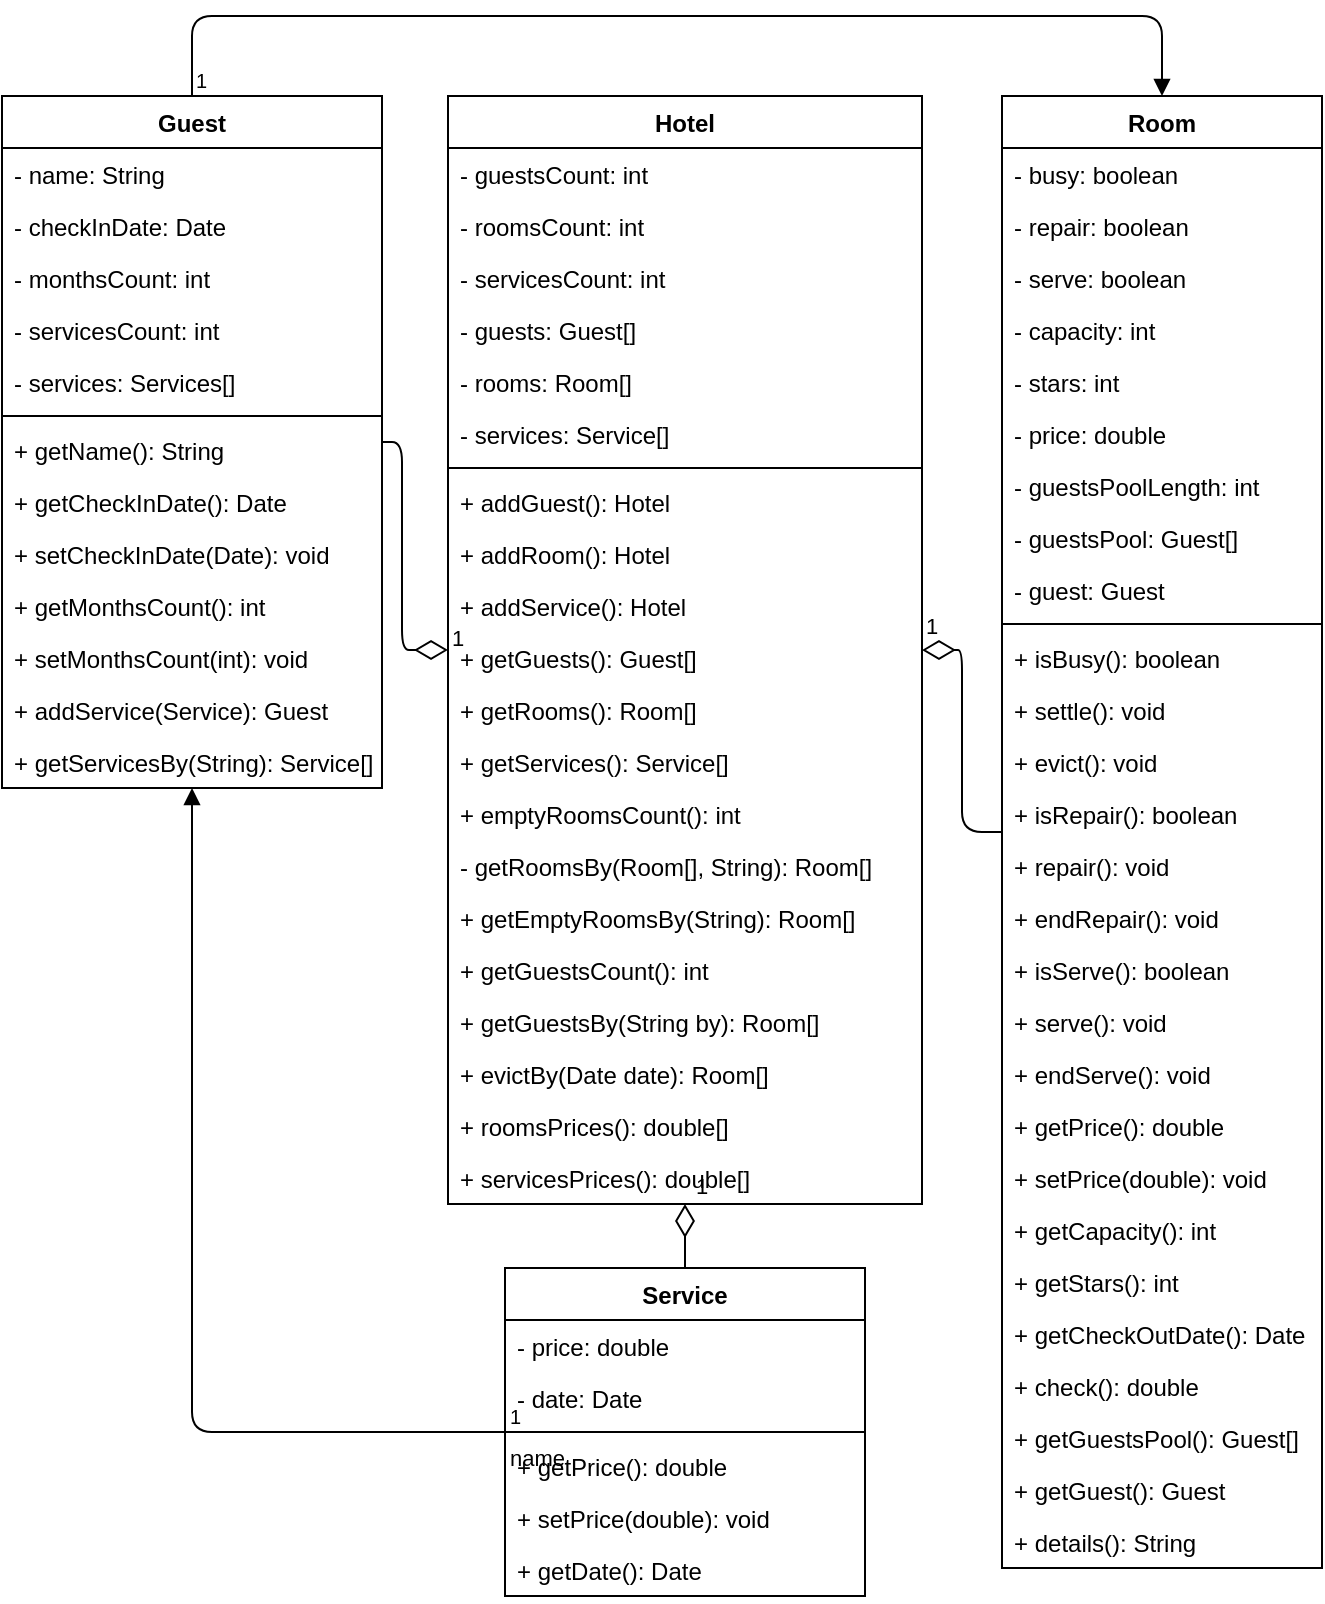 <mxfile version="13.2.4" type="device"><diagram name="Page-1" id="c4acf3e9-155e-7222-9cf6-157b1a14988f"><mxGraphModel dx="1021" dy="529" grid="1" gridSize="10" guides="1" tooltips="1" connect="1" arrows="1" fold="1" page="1" pageScale="1" pageWidth="850" pageHeight="1100" background="#ffffff" math="0" shadow="0"><root><mxCell id="0"/><mxCell id="1" parent="0"/><mxCell id="7ABSJVlr1BB8b-h0hKVi-38" value="1" style="endArrow=none;html=1;endSize=12;startArrow=diamondThin;startSize=14;startFill=0;edgeStyle=orthogonalEdgeStyle;align=left;verticalAlign=bottom;endFill=0;" parent="1" source="7ABSJVlr1BB8b-h0hKVi-1" target="7ABSJVlr1BB8b-h0hKVi-5" edge="1"><mxGeometry x="-1" y="3" relative="1" as="geometry"><mxPoint x="543" y="250" as="sourcePoint"/><mxPoint x="703" y="250" as="targetPoint"/></mxGeometry></mxCell><mxCell id="7ABSJVlr1BB8b-h0hKVi-39" value="1" style="endArrow=none;html=1;endSize=12;startArrow=diamondThin;startSize=14;startFill=0;edgeStyle=orthogonalEdgeStyle;align=left;verticalAlign=bottom;endFill=0;" parent="1" source="7ABSJVlr1BB8b-h0hKVi-1" target="7ABSJVlr1BB8b-h0hKVi-9" edge="1"><mxGeometry x="-1" y="3" relative="1" as="geometry"><mxPoint x="543" y="300" as="sourcePoint"/><mxPoint x="703" y="300" as="targetPoint"/></mxGeometry></mxCell><mxCell id="QvAJHXv0pZEjyySxzrE_-72" value="1" style="endArrow=none;html=1;endSize=12;startArrow=diamondThin;startSize=14;startFill=0;edgeStyle=orthogonalEdgeStyle;align=left;verticalAlign=bottom;endFill=0;" edge="1" parent="1" source="7ABSJVlr1BB8b-h0hKVi-1" target="ZtEBKZU7jvVppGTUIcKa-1"><mxGeometry x="-1" y="3" relative="1" as="geometry"><mxPoint x="440" y="270" as="sourcePoint"/><mxPoint x="600" y="270" as="targetPoint"/><Array as="points"><mxPoint x="310" y="327"/><mxPoint x="310" y="223"/></Array></mxGeometry></mxCell><mxCell id="QvAJHXv0pZEjyySxzrE_-73" value="name" style="endArrow=block;endFill=1;html=1;edgeStyle=orthogonalEdgeStyle;align=left;verticalAlign=top;" edge="1" parent="1" source="ZtEBKZU7jvVppGTUIcKa-1" target="7ABSJVlr1BB8b-h0hKVi-5"><mxGeometry x="-1" relative="1" as="geometry"><mxPoint x="460" y="10" as="sourcePoint"/><mxPoint x="620" y="10" as="targetPoint"/><Array as="points"><mxPoint x="205" y="10"/><mxPoint x="690" y="10"/></Array></mxGeometry></mxCell><mxCell id="QvAJHXv0pZEjyySxzrE_-74" value="1" style="resizable=0;html=1;align=left;verticalAlign=bottom;labelBackgroundColor=#ffffff;fontSize=10;" connectable="0" vertex="1" parent="QvAJHXv0pZEjyySxzrE_-73"><mxGeometry x="-1" relative="1" as="geometry"/></mxCell><mxCell id="QvAJHXv0pZEjyySxzrE_-77" value="name" style="endArrow=block;endFill=1;html=1;edgeStyle=orthogonalEdgeStyle;align=left;verticalAlign=top;" edge="1" parent="1" source="7ABSJVlr1BB8b-h0hKVi-9" target="ZtEBKZU7jvVppGTUIcKa-1"><mxGeometry x="-1" relative="1" as="geometry"><mxPoint x="140" y="650" as="sourcePoint"/><mxPoint x="300" y="650" as="targetPoint"/></mxGeometry></mxCell><mxCell id="QvAJHXv0pZEjyySxzrE_-78" value="1" style="resizable=0;html=1;align=left;verticalAlign=bottom;labelBackgroundColor=#ffffff;fontSize=10;" connectable="0" vertex="1" parent="QvAJHXv0pZEjyySxzrE_-77"><mxGeometry x="-1" relative="1" as="geometry"/></mxCell><mxCell id="7ABSJVlr1BB8b-h0hKVi-1" value="Hotel" style="swimlane;fontStyle=1;align=center;verticalAlign=top;childLayout=stackLayout;horizontal=1;startSize=26;horizontalStack=0;resizeParent=1;resizeParentMax=0;resizeLast=0;collapsible=1;marginBottom=0;" parent="1" vertex="1"><mxGeometry x="333" y="50" width="237" height="554" as="geometry"/></mxCell><mxCell id="7ABSJVlr1BB8b-h0hKVi-18" value="- guestsCount: int" style="text;strokeColor=none;fillColor=none;align=left;verticalAlign=top;spacingLeft=4;spacingRight=4;overflow=hidden;rotatable=0;points=[[0,0.5],[1,0.5]];portConstraint=eastwest;" parent="7ABSJVlr1BB8b-h0hKVi-1" vertex="1"><mxGeometry y="26" width="237" height="26" as="geometry"/></mxCell><mxCell id="QvAJHXv0pZEjyySxzrE_-36" value="- roomsCount: int" style="text;strokeColor=none;fillColor=none;align=left;verticalAlign=top;spacingLeft=4;spacingRight=4;overflow=hidden;rotatable=0;points=[[0,0.5],[1,0.5]];portConstraint=eastwest;" vertex="1" parent="7ABSJVlr1BB8b-h0hKVi-1"><mxGeometry y="52" width="237" height="26" as="geometry"/></mxCell><mxCell id="7ABSJVlr1BB8b-h0hKVi-19" value="- servicesCount: int" style="text;strokeColor=none;fillColor=none;align=left;verticalAlign=top;spacingLeft=4;spacingRight=4;overflow=hidden;rotatable=0;points=[[0,0.5],[1,0.5]];portConstraint=eastwest;" parent="7ABSJVlr1BB8b-h0hKVi-1" vertex="1"><mxGeometry y="78" width="237" height="26" as="geometry"/></mxCell><mxCell id="7ABSJVlr1BB8b-h0hKVi-20" value="- guests: Guest[]" style="text;strokeColor=none;fillColor=none;align=left;verticalAlign=top;spacingLeft=4;spacingRight=4;overflow=hidden;rotatable=0;points=[[0,0.5],[1,0.5]];portConstraint=eastwest;" parent="7ABSJVlr1BB8b-h0hKVi-1" vertex="1"><mxGeometry y="104" width="237" height="26" as="geometry"/></mxCell><mxCell id="QvAJHXv0pZEjyySxzrE_-37" value="- rooms: Room[]" style="text;strokeColor=none;fillColor=none;align=left;verticalAlign=top;spacingLeft=4;spacingRight=4;overflow=hidden;rotatable=0;points=[[0,0.5],[1,0.5]];portConstraint=eastwest;" vertex="1" parent="7ABSJVlr1BB8b-h0hKVi-1"><mxGeometry y="130" width="237" height="26" as="geometry"/></mxCell><mxCell id="7ABSJVlr1BB8b-h0hKVi-21" value="- services: Service[]" style="text;strokeColor=none;fillColor=none;align=left;verticalAlign=top;spacingLeft=4;spacingRight=4;overflow=hidden;rotatable=0;points=[[0,0.5],[1,0.5]];portConstraint=eastwest;" parent="7ABSJVlr1BB8b-h0hKVi-1" vertex="1"><mxGeometry y="156" width="237" height="26" as="geometry"/></mxCell><mxCell id="7ABSJVlr1BB8b-h0hKVi-3" value="" style="line;strokeWidth=1;fillColor=none;align=left;verticalAlign=middle;spacingTop=-1;spacingLeft=3;spacingRight=3;rotatable=0;labelPosition=right;points=[];portConstraint=eastwest;" parent="7ABSJVlr1BB8b-h0hKVi-1" vertex="1"><mxGeometry y="182" width="237" height="8" as="geometry"/></mxCell><mxCell id="7ABSJVlr1BB8b-h0hKVi-4" value="+ addGuest(): Hotel" style="text;strokeColor=none;fillColor=none;align=left;verticalAlign=top;spacingLeft=4;spacingRight=4;overflow=hidden;rotatable=0;points=[[0,0.5],[1,0.5]];portConstraint=eastwest;" parent="7ABSJVlr1BB8b-h0hKVi-1" vertex="1"><mxGeometry y="190" width="237" height="26" as="geometry"/></mxCell><mxCell id="QvAJHXv0pZEjyySxzrE_-38" value="+ addRoom(): Hotel" style="text;strokeColor=none;fillColor=none;align=left;verticalAlign=top;spacingLeft=4;spacingRight=4;overflow=hidden;rotatable=0;points=[[0,0.5],[1,0.5]];portConstraint=eastwest;" vertex="1" parent="7ABSJVlr1BB8b-h0hKVi-1"><mxGeometry y="216" width="237" height="26" as="geometry"/></mxCell><mxCell id="EdULrOr674_RusXiLtSl-2" value="+ addService(): Hotel" style="text;strokeColor=none;fillColor=none;align=left;verticalAlign=top;spacingLeft=4;spacingRight=4;overflow=hidden;rotatable=0;points=[[0,0.5],[1,0.5]];portConstraint=eastwest;" parent="7ABSJVlr1BB8b-h0hKVi-1" vertex="1"><mxGeometry y="242" width="237" height="26" as="geometry"/></mxCell><mxCell id="7ABSJVlr1BB8b-h0hKVi-15" value="+ getGuests(): Guest[]" style="text;strokeColor=none;fillColor=none;align=left;verticalAlign=top;spacingLeft=4;spacingRight=4;overflow=hidden;rotatable=0;points=[[0,0.5],[1,0.5]];portConstraint=eastwest;" parent="7ABSJVlr1BB8b-h0hKVi-1" vertex="1"><mxGeometry y="268" width="237" height="26" as="geometry"/></mxCell><mxCell id="QvAJHXv0pZEjyySxzrE_-39" value="+ getRooms(): Room[]" style="text;strokeColor=none;fillColor=none;align=left;verticalAlign=top;spacingLeft=4;spacingRight=4;overflow=hidden;rotatable=0;points=[[0,0.5],[1,0.5]];portConstraint=eastwest;" vertex="1" parent="7ABSJVlr1BB8b-h0hKVi-1"><mxGeometry y="294" width="237" height="26" as="geometry"/></mxCell><mxCell id="7ABSJVlr1BB8b-h0hKVi-24" value="+ getServices(): Service[]" style="text;strokeColor=none;fillColor=none;align=left;verticalAlign=top;spacingLeft=4;spacingRight=4;overflow=hidden;rotatable=0;points=[[0,0.5],[1,0.5]];portConstraint=eastwest;" parent="7ABSJVlr1BB8b-h0hKVi-1" vertex="1"><mxGeometry y="320" width="237" height="26" as="geometry"/></mxCell><mxCell id="QvAJHXv0pZEjyySxzrE_-40" value="+ emptyRoomsCount(): int" style="text;strokeColor=none;fillColor=none;align=left;verticalAlign=top;spacingLeft=4;spacingRight=4;overflow=hidden;rotatable=0;points=[[0,0.5],[1,0.5]];portConstraint=eastwest;" vertex="1" parent="7ABSJVlr1BB8b-h0hKVi-1"><mxGeometry y="346" width="237" height="26" as="geometry"/></mxCell><mxCell id="QvAJHXv0pZEjyySxzrE_-41" value="- getRoomsBy(Room[], String): Room[]" style="text;strokeColor=none;fillColor=none;align=left;verticalAlign=top;spacingLeft=4;spacingRight=4;overflow=hidden;rotatable=0;points=[[0,0.5],[1,0.5]];portConstraint=eastwest;" vertex="1" parent="7ABSJVlr1BB8b-h0hKVi-1"><mxGeometry y="372" width="237" height="26" as="geometry"/></mxCell><mxCell id="QvAJHXv0pZEjyySxzrE_-42" value="+ getEmptyRoomsBy(String): Room[]" style="text;strokeColor=none;fillColor=none;align=left;verticalAlign=top;spacingLeft=4;spacingRight=4;overflow=hidden;rotatable=0;points=[[0,0.5],[1,0.5]];portConstraint=eastwest;" vertex="1" parent="7ABSJVlr1BB8b-h0hKVi-1"><mxGeometry y="398" width="237" height="26" as="geometry"/></mxCell><mxCell id="QvAJHXv0pZEjyySxzrE_-43" value="+ getGuestsCount(): int" style="text;strokeColor=none;fillColor=none;align=left;verticalAlign=top;spacingLeft=4;spacingRight=4;overflow=hidden;rotatable=0;points=[[0,0.5],[1,0.5]];portConstraint=eastwest;" vertex="1" parent="7ABSJVlr1BB8b-h0hKVi-1"><mxGeometry y="424" width="237" height="26" as="geometry"/></mxCell><mxCell id="QvAJHXv0pZEjyySxzrE_-44" value="+ getGuestsBy(String by): Room[]" style="text;strokeColor=none;fillColor=none;align=left;verticalAlign=top;spacingLeft=4;spacingRight=4;overflow=hidden;rotatable=0;points=[[0,0.5],[1,0.5]];portConstraint=eastwest;" vertex="1" parent="7ABSJVlr1BB8b-h0hKVi-1"><mxGeometry y="450" width="237" height="26" as="geometry"/></mxCell><mxCell id="QvAJHXv0pZEjyySxzrE_-45" value="+ evictBy(Date date): Room[]" style="text;strokeColor=none;fillColor=none;align=left;verticalAlign=top;spacingLeft=4;spacingRight=4;overflow=hidden;rotatable=0;points=[[0,0.5],[1,0.5]];portConstraint=eastwest;" vertex="1" parent="7ABSJVlr1BB8b-h0hKVi-1"><mxGeometry y="476" width="237" height="26" as="geometry"/></mxCell><mxCell id="QvAJHXv0pZEjyySxzrE_-46" value="+ roomsPrices(): double[]" style="text;strokeColor=none;fillColor=none;align=left;verticalAlign=top;spacingLeft=4;spacingRight=4;overflow=hidden;rotatable=0;points=[[0,0.5],[1,0.5]];portConstraint=eastwest;" vertex="1" parent="7ABSJVlr1BB8b-h0hKVi-1"><mxGeometry y="502" width="237" height="26" as="geometry"/></mxCell><mxCell id="QvAJHXv0pZEjyySxzrE_-47" value="+ servicesPrices(): double[]" style="text;strokeColor=none;fillColor=none;align=left;verticalAlign=top;spacingLeft=4;spacingRight=4;overflow=hidden;rotatable=0;points=[[0,0.5],[1,0.5]];portConstraint=eastwest;" vertex="1" parent="7ABSJVlr1BB8b-h0hKVi-1"><mxGeometry y="528" width="237" height="26" as="geometry"/></mxCell><mxCell id="7ABSJVlr1BB8b-h0hKVi-5" value="Room" style="swimlane;fontStyle=1;align=center;verticalAlign=top;childLayout=stackLayout;horizontal=1;startSize=26;horizontalStack=0;resizeParent=1;resizeParentMax=0;resizeLast=0;collapsible=1;marginBottom=0;" parent="1" vertex="1"><mxGeometry x="610" y="50" width="160" height="736" as="geometry"/></mxCell><mxCell id="7ABSJVlr1BB8b-h0hKVi-27" value="- busy: boolean" style="text;strokeColor=none;fillColor=none;align=left;verticalAlign=top;spacingLeft=4;spacingRight=4;overflow=hidden;rotatable=0;points=[[0,0.5],[1,0.5]];portConstraint=eastwest;" parent="7ABSJVlr1BB8b-h0hKVi-5" vertex="1"><mxGeometry y="26" width="160" height="26" as="geometry"/></mxCell><mxCell id="7ABSJVlr1BB8b-h0hKVi-28" value="- repair: boolean" style="text;strokeColor=none;fillColor=none;align=left;verticalAlign=top;spacingLeft=4;spacingRight=4;overflow=hidden;rotatable=0;points=[[0,0.5],[1,0.5]];portConstraint=eastwest;" parent="7ABSJVlr1BB8b-h0hKVi-5" vertex="1"><mxGeometry y="52" width="160" height="26" as="geometry"/></mxCell><mxCell id="7ABSJVlr1BB8b-h0hKVi-29" value="- serve: boolean" style="text;strokeColor=none;fillColor=none;align=left;verticalAlign=top;spacingLeft=4;spacingRight=4;overflow=hidden;rotatable=0;points=[[0,0.5],[1,0.5]];portConstraint=eastwest;" parent="7ABSJVlr1BB8b-h0hKVi-5" vertex="1"><mxGeometry y="78" width="160" height="26" as="geometry"/></mxCell><mxCell id="7ABSJVlr1BB8b-h0hKVi-30" value="- capacity: int" style="text;strokeColor=none;fillColor=none;align=left;verticalAlign=top;spacingLeft=4;spacingRight=4;overflow=hidden;rotatable=0;points=[[0,0.5],[1,0.5]];portConstraint=eastwest;" parent="7ABSJVlr1BB8b-h0hKVi-5" vertex="1"><mxGeometry y="104" width="160" height="26" as="geometry"/></mxCell><mxCell id="QvAJHXv0pZEjyySxzrE_-48" value="- stars: int" style="text;strokeColor=none;fillColor=none;align=left;verticalAlign=top;spacingLeft=4;spacingRight=4;overflow=hidden;rotatable=0;points=[[0,0.5],[1,0.5]];portConstraint=eastwest;" vertex="1" parent="7ABSJVlr1BB8b-h0hKVi-5"><mxGeometry y="130" width="160" height="26" as="geometry"/></mxCell><mxCell id="QvAJHXv0pZEjyySxzrE_-49" value="- price: double" style="text;strokeColor=none;fillColor=none;align=left;verticalAlign=top;spacingLeft=4;spacingRight=4;overflow=hidden;rotatable=0;points=[[0,0.5],[1,0.5]];portConstraint=eastwest;" vertex="1" parent="7ABSJVlr1BB8b-h0hKVi-5"><mxGeometry y="156" width="160" height="26" as="geometry"/></mxCell><mxCell id="QvAJHXv0pZEjyySxzrE_-50" value="- guestsPoolLength: int" style="text;strokeColor=none;fillColor=none;align=left;verticalAlign=top;spacingLeft=4;spacingRight=4;overflow=hidden;rotatable=0;points=[[0,0.5],[1,0.5]];portConstraint=eastwest;" vertex="1" parent="7ABSJVlr1BB8b-h0hKVi-5"><mxGeometry y="182" width="160" height="26" as="geometry"/></mxCell><mxCell id="QvAJHXv0pZEjyySxzrE_-51" value="- guestsPool: Guest[]" style="text;strokeColor=none;fillColor=none;align=left;verticalAlign=top;spacingLeft=4;spacingRight=4;overflow=hidden;rotatable=0;points=[[0,0.5],[1,0.5]];portConstraint=eastwest;" vertex="1" parent="7ABSJVlr1BB8b-h0hKVi-5"><mxGeometry y="208" width="160" height="26" as="geometry"/></mxCell><mxCell id="QvAJHXv0pZEjyySxzrE_-52" value="- guest: Guest" style="text;strokeColor=none;fillColor=none;align=left;verticalAlign=top;spacingLeft=4;spacingRight=4;overflow=hidden;rotatable=0;points=[[0,0.5],[1,0.5]];portConstraint=eastwest;" vertex="1" parent="7ABSJVlr1BB8b-h0hKVi-5"><mxGeometry y="234" width="160" height="26" as="geometry"/></mxCell><mxCell id="7ABSJVlr1BB8b-h0hKVi-7" value="" style="line;strokeWidth=1;fillColor=none;align=left;verticalAlign=middle;spacingTop=-1;spacingLeft=3;spacingRight=3;rotatable=0;labelPosition=right;points=[];portConstraint=eastwest;" parent="7ABSJVlr1BB8b-h0hKVi-5" vertex="1"><mxGeometry y="260" width="160" height="8" as="geometry"/></mxCell><mxCell id="7ABSJVlr1BB8b-h0hKVi-32" value="+ isBusy(): boolean" style="text;strokeColor=none;fillColor=none;align=left;verticalAlign=top;spacingLeft=4;spacingRight=4;overflow=hidden;rotatable=0;points=[[0,0.5],[1,0.5]];portConstraint=eastwest;" parent="7ABSJVlr1BB8b-h0hKVi-5" vertex="1"><mxGeometry y="268" width="160" height="26" as="geometry"/></mxCell><mxCell id="EdULrOr674_RusXiLtSl-4" value="+ settle(): void" style="text;strokeColor=none;fillColor=none;align=left;verticalAlign=top;spacingLeft=4;spacingRight=4;overflow=hidden;rotatable=0;points=[[0,0.5],[1,0.5]];portConstraint=eastwest;" parent="7ABSJVlr1BB8b-h0hKVi-5" vertex="1"><mxGeometry y="294" width="160" height="26" as="geometry"/></mxCell><mxCell id="EdULrOr674_RusXiLtSl-3" value="+ evict(): void" style="text;strokeColor=none;fillColor=none;align=left;verticalAlign=top;spacingLeft=4;spacingRight=4;overflow=hidden;rotatable=0;points=[[0,0.5],[1,0.5]];portConstraint=eastwest;" parent="7ABSJVlr1BB8b-h0hKVi-5" vertex="1"><mxGeometry y="320" width="160" height="26" as="geometry"/></mxCell><mxCell id="7ABSJVlr1BB8b-h0hKVi-33" value="+ isRepair(): boolean" style="text;strokeColor=none;fillColor=none;align=left;verticalAlign=top;spacingLeft=4;spacingRight=4;overflow=hidden;rotatable=0;points=[[0,0.5],[1,0.5]];portConstraint=eastwest;" parent="7ABSJVlr1BB8b-h0hKVi-5" vertex="1"><mxGeometry y="346" width="160" height="26" as="geometry"/></mxCell><mxCell id="EdULrOr674_RusXiLtSl-5" value="+ repair(): void" style="text;strokeColor=none;fillColor=none;align=left;verticalAlign=top;spacingLeft=4;spacingRight=4;overflow=hidden;rotatable=0;points=[[0,0.5],[1,0.5]];portConstraint=eastwest;" parent="7ABSJVlr1BB8b-h0hKVi-5" vertex="1"><mxGeometry y="372" width="160" height="26" as="geometry"/></mxCell><mxCell id="EdULrOr674_RusXiLtSl-6" value="+ endRepair(): void" style="text;strokeColor=none;fillColor=none;align=left;verticalAlign=top;spacingLeft=4;spacingRight=4;overflow=hidden;rotatable=0;points=[[0,0.5],[1,0.5]];portConstraint=eastwest;" parent="7ABSJVlr1BB8b-h0hKVi-5" vertex="1"><mxGeometry y="398" width="160" height="26" as="geometry"/></mxCell><mxCell id="EdULrOr674_RusXiLtSl-7" value="+ isServe(): boolean" style="text;strokeColor=none;fillColor=none;align=left;verticalAlign=top;spacingLeft=4;spacingRight=4;overflow=hidden;rotatable=0;points=[[0,0.5],[1,0.5]];portConstraint=eastwest;" parent="7ABSJVlr1BB8b-h0hKVi-5" vertex="1"><mxGeometry y="424" width="160" height="26" as="geometry"/></mxCell><mxCell id="EdULrOr674_RusXiLtSl-8" value="+ serve(): void" style="text;strokeColor=none;fillColor=none;align=left;verticalAlign=top;spacingLeft=4;spacingRight=4;overflow=hidden;rotatable=0;points=[[0,0.5],[1,0.5]];portConstraint=eastwest;" parent="7ABSJVlr1BB8b-h0hKVi-5" vertex="1"><mxGeometry y="450" width="160" height="26" as="geometry"/></mxCell><mxCell id="EdULrOr674_RusXiLtSl-9" value="+ endServe(): void" style="text;strokeColor=none;fillColor=none;align=left;verticalAlign=top;spacingLeft=4;spacingRight=4;overflow=hidden;rotatable=0;points=[[0,0.5],[1,0.5]];portConstraint=eastwest;" parent="7ABSJVlr1BB8b-h0hKVi-5" vertex="1"><mxGeometry y="476" width="160" height="26" as="geometry"/></mxCell><mxCell id="EdULrOr674_RusXiLtSl-10" value="+ getPrice(): double" style="text;strokeColor=none;fillColor=none;align=left;verticalAlign=top;spacingLeft=4;spacingRight=4;overflow=hidden;rotatable=0;points=[[0,0.5],[1,0.5]];portConstraint=eastwest;" parent="7ABSJVlr1BB8b-h0hKVi-5" vertex="1"><mxGeometry y="502" width="160" height="26" as="geometry"/></mxCell><mxCell id="EdULrOr674_RusXiLtSl-11" value="+ setPrice(double): void" style="text;strokeColor=none;fillColor=none;align=left;verticalAlign=top;spacingLeft=4;spacingRight=4;overflow=hidden;rotatable=0;points=[[0,0.5],[1,0.5]];portConstraint=eastwest;" parent="7ABSJVlr1BB8b-h0hKVi-5" vertex="1"><mxGeometry y="528" width="160" height="26" as="geometry"/></mxCell><mxCell id="QvAJHXv0pZEjyySxzrE_-53" value="+ getCapacity(): int" style="text;strokeColor=none;fillColor=none;align=left;verticalAlign=top;spacingLeft=4;spacingRight=4;overflow=hidden;rotatable=0;points=[[0,0.5],[1,0.5]];portConstraint=eastwest;" vertex="1" parent="7ABSJVlr1BB8b-h0hKVi-5"><mxGeometry y="554" width="160" height="26" as="geometry"/></mxCell><mxCell id="QvAJHXv0pZEjyySxzrE_-54" value="+ getStars(): int" style="text;strokeColor=none;fillColor=none;align=left;verticalAlign=top;spacingLeft=4;spacingRight=4;overflow=hidden;rotatable=0;points=[[0,0.5],[1,0.5]];portConstraint=eastwest;" vertex="1" parent="7ABSJVlr1BB8b-h0hKVi-5"><mxGeometry y="580" width="160" height="26" as="geometry"/></mxCell><mxCell id="QvAJHXv0pZEjyySxzrE_-55" value="+ getCheckOutDate(): Date" style="text;strokeColor=none;fillColor=none;align=left;verticalAlign=top;spacingLeft=4;spacingRight=4;overflow=hidden;rotatable=0;points=[[0,0.5],[1,0.5]];portConstraint=eastwest;" vertex="1" parent="7ABSJVlr1BB8b-h0hKVi-5"><mxGeometry y="606" width="160" height="26" as="geometry"/></mxCell><mxCell id="QvAJHXv0pZEjyySxzrE_-56" value="+ check(): double" style="text;strokeColor=none;fillColor=none;align=left;verticalAlign=top;spacingLeft=4;spacingRight=4;overflow=hidden;rotatable=0;points=[[0,0.5],[1,0.5]];portConstraint=eastwest;" vertex="1" parent="7ABSJVlr1BB8b-h0hKVi-5"><mxGeometry y="632" width="160" height="26" as="geometry"/></mxCell><mxCell id="QvAJHXv0pZEjyySxzrE_-57" value="+ getGuestsPool(): Guest[]" style="text;strokeColor=none;fillColor=none;align=left;verticalAlign=top;spacingLeft=4;spacingRight=4;overflow=hidden;rotatable=0;points=[[0,0.5],[1,0.5]];portConstraint=eastwest;" vertex="1" parent="7ABSJVlr1BB8b-h0hKVi-5"><mxGeometry y="658" width="160" height="26" as="geometry"/></mxCell><mxCell id="QvAJHXv0pZEjyySxzrE_-58" value="+ getGuest(): Guest" style="text;strokeColor=none;fillColor=none;align=left;verticalAlign=top;spacingLeft=4;spacingRight=4;overflow=hidden;rotatable=0;points=[[0,0.5],[1,0.5]];portConstraint=eastwest;" vertex="1" parent="7ABSJVlr1BB8b-h0hKVi-5"><mxGeometry y="684" width="160" height="26" as="geometry"/></mxCell><mxCell id="QvAJHXv0pZEjyySxzrE_-59" value="+ details(): String" style="text;strokeColor=none;fillColor=none;align=left;verticalAlign=top;spacingLeft=4;spacingRight=4;overflow=hidden;rotatable=0;points=[[0,0.5],[1,0.5]];portConstraint=eastwest;" vertex="1" parent="7ABSJVlr1BB8b-h0hKVi-5"><mxGeometry y="710" width="160" height="26" as="geometry"/></mxCell><mxCell id="ZtEBKZU7jvVppGTUIcKa-1" value="Guest" style="swimlane;fontStyle=1;align=center;verticalAlign=top;childLayout=stackLayout;horizontal=1;startSize=26;horizontalStack=0;resizeParent=1;resizeParentMax=0;resizeLast=0;collapsible=1;marginBottom=0;" parent="1" vertex="1"><mxGeometry x="110" y="50" width="190" height="346" as="geometry"/></mxCell><mxCell id="ZtEBKZU7jvVppGTUIcKa-2" value="- name: String" style="text;strokeColor=none;fillColor=none;align=left;verticalAlign=top;spacingLeft=4;spacingRight=4;overflow=hidden;rotatable=0;points=[[0,0.5],[1,0.5]];portConstraint=eastwest;" parent="ZtEBKZU7jvVppGTUIcKa-1" vertex="1"><mxGeometry y="26" width="190" height="26" as="geometry"/></mxCell><mxCell id="QvAJHXv0pZEjyySxzrE_-62" value="- checkInDate: Date" style="text;strokeColor=none;fillColor=none;align=left;verticalAlign=top;spacingLeft=4;spacingRight=4;overflow=hidden;rotatable=0;points=[[0,0.5],[1,0.5]];portConstraint=eastwest;" vertex="1" parent="ZtEBKZU7jvVppGTUIcKa-1"><mxGeometry y="52" width="190" height="26" as="geometry"/></mxCell><mxCell id="QvAJHXv0pZEjyySxzrE_-63" value="- monthsCount: int" style="text;strokeColor=none;fillColor=none;align=left;verticalAlign=top;spacingLeft=4;spacingRight=4;overflow=hidden;rotatable=0;points=[[0,0.5],[1,0.5]];portConstraint=eastwest;" vertex="1" parent="ZtEBKZU7jvVppGTUIcKa-1"><mxGeometry y="78" width="190" height="26" as="geometry"/></mxCell><mxCell id="QvAJHXv0pZEjyySxzrE_-64" value="- servicesCount: int" style="text;strokeColor=none;fillColor=none;align=left;verticalAlign=top;spacingLeft=4;spacingRight=4;overflow=hidden;rotatable=0;points=[[0,0.5],[1,0.5]];portConstraint=eastwest;" vertex="1" parent="ZtEBKZU7jvVppGTUIcKa-1"><mxGeometry y="104" width="190" height="26" as="geometry"/></mxCell><mxCell id="QvAJHXv0pZEjyySxzrE_-65" value="- services: Services[]" style="text;strokeColor=none;fillColor=none;align=left;verticalAlign=top;spacingLeft=4;spacingRight=4;overflow=hidden;rotatable=0;points=[[0,0.5],[1,0.5]];portConstraint=eastwest;" vertex="1" parent="ZtEBKZU7jvVppGTUIcKa-1"><mxGeometry y="130" width="190" height="26" as="geometry"/></mxCell><mxCell id="ZtEBKZU7jvVppGTUIcKa-3" value="" style="line;strokeWidth=1;fillColor=none;align=left;verticalAlign=middle;spacingTop=-1;spacingLeft=3;spacingRight=3;rotatable=0;labelPosition=right;points=[];portConstraint=eastwest;" parent="ZtEBKZU7jvVppGTUIcKa-1" vertex="1"><mxGeometry y="156" width="190" height="8" as="geometry"/></mxCell><mxCell id="ZtEBKZU7jvVppGTUIcKa-4" value="+ getName(): String" style="text;strokeColor=none;fillColor=none;align=left;verticalAlign=top;spacingLeft=4;spacingRight=4;overflow=hidden;rotatable=0;points=[[0,0.5],[1,0.5]];portConstraint=eastwest;" parent="ZtEBKZU7jvVppGTUIcKa-1" vertex="1"><mxGeometry y="164" width="190" height="26" as="geometry"/></mxCell><mxCell id="QvAJHXv0pZEjyySxzrE_-66" value="+ getCheckInDate(): Date" style="text;strokeColor=none;fillColor=none;align=left;verticalAlign=top;spacingLeft=4;spacingRight=4;overflow=hidden;rotatable=0;points=[[0,0.5],[1,0.5]];portConstraint=eastwest;" vertex="1" parent="ZtEBKZU7jvVppGTUIcKa-1"><mxGeometry y="190" width="190" height="26" as="geometry"/></mxCell><mxCell id="QvAJHXv0pZEjyySxzrE_-67" value="+ setCheckInDate(Date): void" style="text;strokeColor=none;fillColor=none;align=left;verticalAlign=top;spacingLeft=4;spacingRight=4;overflow=hidden;rotatable=0;points=[[0,0.5],[1,0.5]];portConstraint=eastwest;" vertex="1" parent="ZtEBKZU7jvVppGTUIcKa-1"><mxGeometry y="216" width="190" height="26" as="geometry"/></mxCell><mxCell id="QvAJHXv0pZEjyySxzrE_-68" value="+ getMonthsCount(): int" style="text;strokeColor=none;fillColor=none;align=left;verticalAlign=top;spacingLeft=4;spacingRight=4;overflow=hidden;rotatable=0;points=[[0,0.5],[1,0.5]];portConstraint=eastwest;" vertex="1" parent="ZtEBKZU7jvVppGTUIcKa-1"><mxGeometry y="242" width="190" height="26" as="geometry"/></mxCell><mxCell id="QvAJHXv0pZEjyySxzrE_-69" value="+ setMonthsCount(int): void" style="text;strokeColor=none;fillColor=none;align=left;verticalAlign=top;spacingLeft=4;spacingRight=4;overflow=hidden;rotatable=0;points=[[0,0.5],[1,0.5]];portConstraint=eastwest;" vertex="1" parent="ZtEBKZU7jvVppGTUIcKa-1"><mxGeometry y="268" width="190" height="26" as="geometry"/></mxCell><mxCell id="QvAJHXv0pZEjyySxzrE_-70" value="+ addService(Service): Guest" style="text;strokeColor=none;fillColor=none;align=left;verticalAlign=top;spacingLeft=4;spacingRight=4;overflow=hidden;rotatable=0;points=[[0,0.5],[1,0.5]];portConstraint=eastwest;" vertex="1" parent="ZtEBKZU7jvVppGTUIcKa-1"><mxGeometry y="294" width="190" height="26" as="geometry"/></mxCell><mxCell id="QvAJHXv0pZEjyySxzrE_-71" value="+ getServicesBy(String): Service[]" style="text;strokeColor=none;fillColor=none;align=left;verticalAlign=top;spacingLeft=4;spacingRight=4;overflow=hidden;rotatable=0;points=[[0,0.5],[1,0.5]];portConstraint=eastwest;" vertex="1" parent="ZtEBKZU7jvVppGTUIcKa-1"><mxGeometry y="320" width="190" height="26" as="geometry"/></mxCell><mxCell id="7ABSJVlr1BB8b-h0hKVi-9" value="Service" style="swimlane;fontStyle=1;align=center;verticalAlign=top;childLayout=stackLayout;horizontal=1;startSize=26;horizontalStack=0;resizeParent=1;resizeParentMax=0;resizeLast=0;collapsible=1;marginBottom=0;" parent="1" vertex="1"><mxGeometry x="361.5" y="636" width="180" height="164" as="geometry"/></mxCell><mxCell id="7ABSJVlr1BB8b-h0hKVi-37" value="- price: double" style="text;strokeColor=none;fillColor=none;align=left;verticalAlign=top;spacingLeft=4;spacingRight=4;overflow=hidden;rotatable=0;points=[[0,0.5],[1,0.5]];portConstraint=eastwest;" parent="7ABSJVlr1BB8b-h0hKVi-9" vertex="1"><mxGeometry y="26" width="180" height="26" as="geometry"/></mxCell><mxCell id="QvAJHXv0pZEjyySxzrE_-60" value="- date: Date" style="text;strokeColor=none;fillColor=none;align=left;verticalAlign=top;spacingLeft=4;spacingRight=4;overflow=hidden;rotatable=0;points=[[0,0.5],[1,0.5]];portConstraint=eastwest;" vertex="1" parent="7ABSJVlr1BB8b-h0hKVi-9"><mxGeometry y="52" width="180" height="26" as="geometry"/></mxCell><mxCell id="7ABSJVlr1BB8b-h0hKVi-11" value="" style="line;strokeWidth=1;fillColor=none;align=left;verticalAlign=middle;spacingTop=-1;spacingLeft=3;spacingRight=3;rotatable=0;labelPosition=right;points=[];portConstraint=eastwest;" parent="7ABSJVlr1BB8b-h0hKVi-9" vertex="1"><mxGeometry y="78" width="180" height="8" as="geometry"/></mxCell><mxCell id="7ABSJVlr1BB8b-h0hKVi-12" value="+ getPrice(): double" style="text;strokeColor=none;fillColor=none;align=left;verticalAlign=top;spacingLeft=4;spacingRight=4;overflow=hidden;rotatable=0;points=[[0,0.5],[1,0.5]];portConstraint=eastwest;" parent="7ABSJVlr1BB8b-h0hKVi-9" vertex="1"><mxGeometry y="86" width="180" height="26" as="geometry"/></mxCell><mxCell id="EdULrOr674_RusXiLtSl-12" value="+ setPrice(double): void" style="text;strokeColor=none;fillColor=none;align=left;verticalAlign=top;spacingLeft=4;spacingRight=4;overflow=hidden;rotatable=0;points=[[0,0.5],[1,0.5]];portConstraint=eastwest;" parent="7ABSJVlr1BB8b-h0hKVi-9" vertex="1"><mxGeometry y="112" width="180" height="26" as="geometry"/></mxCell><mxCell id="QvAJHXv0pZEjyySxzrE_-61" value="+ getDate(): Date" style="text;strokeColor=none;fillColor=none;align=left;verticalAlign=top;spacingLeft=4;spacingRight=4;overflow=hidden;rotatable=0;points=[[0,0.5],[1,0.5]];portConstraint=eastwest;" vertex="1" parent="7ABSJVlr1BB8b-h0hKVi-9"><mxGeometry y="138" width="180" height="26" as="geometry"/></mxCell></root></mxGraphModel></diagram></mxfile>